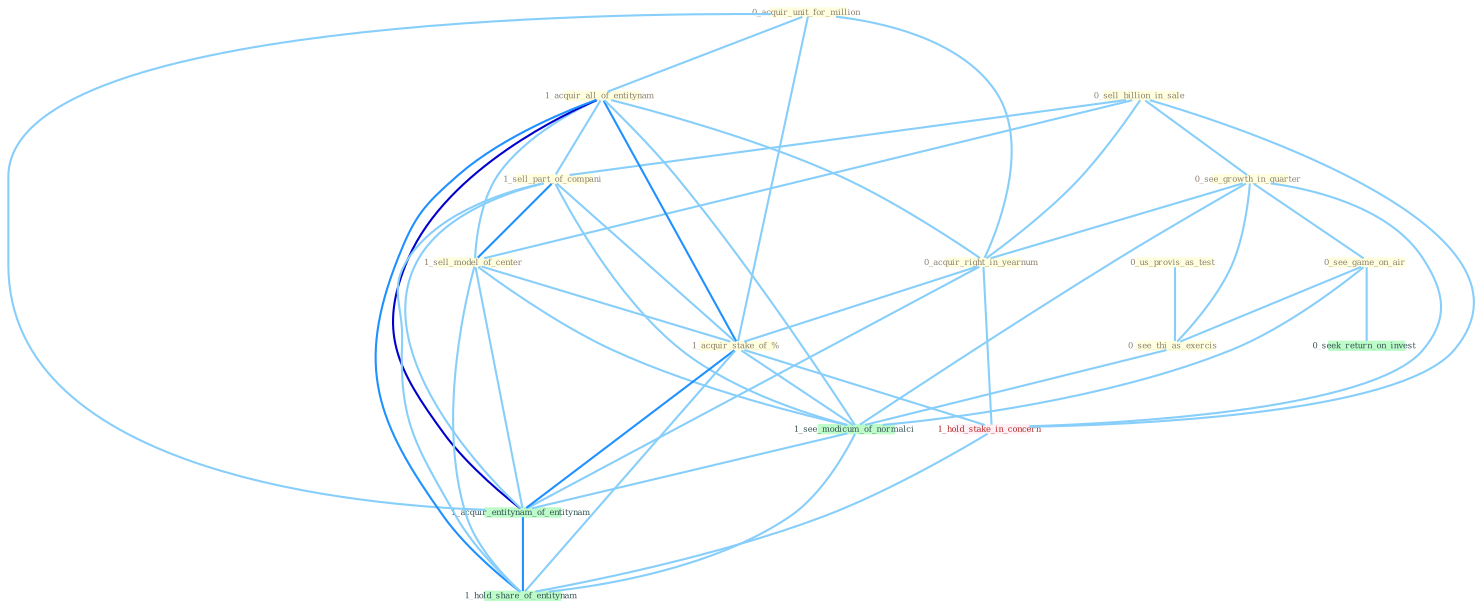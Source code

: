 Graph G{ 
    node
    [shape=polygon,style=filled,width=.5,height=.06,color="#BDFCC9",fixedsize=true,fontsize=4,
    fontcolor="#2f4f4f"];
    {node
    [color="#ffffe0", fontcolor="#8b7d6b"] "0_us_provis_as_test " "0_sell_billion_in_sale " "0_see_growth_in_quarter " "0_acquir_unit_for_million " "1_acquir_all_of_entitynam " "1_sell_part_of_compani " "1_sell_model_of_center " "0_acquir_right_in_yearnum " "0_see_game_on_air " "1_acquir_stake_of_% " "0_see_thi_as_exercis "}
{node [color="#fff0f5", fontcolor="#b22222"] "1_hold_stake_in_concern "}
edge [color="#B0E2FF"];

	"0_us_provis_as_test " -- "0_see_thi_as_exercis " [w="1", color="#87cefa" ];
	"0_sell_billion_in_sale " -- "0_see_growth_in_quarter " [w="1", color="#87cefa" ];
	"0_sell_billion_in_sale " -- "1_sell_part_of_compani " [w="1", color="#87cefa" ];
	"0_sell_billion_in_sale " -- "1_sell_model_of_center " [w="1", color="#87cefa" ];
	"0_sell_billion_in_sale " -- "0_acquir_right_in_yearnum " [w="1", color="#87cefa" ];
	"0_sell_billion_in_sale " -- "1_hold_stake_in_concern " [w="1", color="#87cefa" ];
	"0_see_growth_in_quarter " -- "0_acquir_right_in_yearnum " [w="1", color="#87cefa" ];
	"0_see_growth_in_quarter " -- "0_see_game_on_air " [w="1", color="#87cefa" ];
	"0_see_growth_in_quarter " -- "0_see_thi_as_exercis " [w="1", color="#87cefa" ];
	"0_see_growth_in_quarter " -- "1_hold_stake_in_concern " [w="1", color="#87cefa" ];
	"0_see_growth_in_quarter " -- "1_see_modicum_of_normalci " [w="1", color="#87cefa" ];
	"0_acquir_unit_for_million " -- "1_acquir_all_of_entitynam " [w="1", color="#87cefa" ];
	"0_acquir_unit_for_million " -- "0_acquir_right_in_yearnum " [w="1", color="#87cefa" ];
	"0_acquir_unit_for_million " -- "1_acquir_stake_of_% " [w="1", color="#87cefa" ];
	"0_acquir_unit_for_million " -- "1_acquir_entitynam_of_entitynam " [w="1", color="#87cefa" ];
	"1_acquir_all_of_entitynam " -- "1_sell_part_of_compani " [w="1", color="#87cefa" ];
	"1_acquir_all_of_entitynam " -- "1_sell_model_of_center " [w="1", color="#87cefa" ];
	"1_acquir_all_of_entitynam " -- "0_acquir_right_in_yearnum " [w="1", color="#87cefa" ];
	"1_acquir_all_of_entitynam " -- "1_acquir_stake_of_% " [w="2", color="#1e90ff" , len=0.8];
	"1_acquir_all_of_entitynam " -- "1_see_modicum_of_normalci " [w="1", color="#87cefa" ];
	"1_acquir_all_of_entitynam " -- "1_acquir_entitynam_of_entitynam " [w="3", color="#0000cd" , len=0.6];
	"1_acquir_all_of_entitynam " -- "1_hold_share_of_entitynam " [w="2", color="#1e90ff" , len=0.8];
	"1_sell_part_of_compani " -- "1_sell_model_of_center " [w="2", color="#1e90ff" , len=0.8];
	"1_sell_part_of_compani " -- "1_acquir_stake_of_% " [w="1", color="#87cefa" ];
	"1_sell_part_of_compani " -- "1_see_modicum_of_normalci " [w="1", color="#87cefa" ];
	"1_sell_part_of_compani " -- "1_acquir_entitynam_of_entitynam " [w="1", color="#87cefa" ];
	"1_sell_part_of_compani " -- "1_hold_share_of_entitynam " [w="1", color="#87cefa" ];
	"1_sell_model_of_center " -- "1_acquir_stake_of_% " [w="1", color="#87cefa" ];
	"1_sell_model_of_center " -- "1_see_modicum_of_normalci " [w="1", color="#87cefa" ];
	"1_sell_model_of_center " -- "1_acquir_entitynam_of_entitynam " [w="1", color="#87cefa" ];
	"1_sell_model_of_center " -- "1_hold_share_of_entitynam " [w="1", color="#87cefa" ];
	"0_acquir_right_in_yearnum " -- "1_acquir_stake_of_% " [w="1", color="#87cefa" ];
	"0_acquir_right_in_yearnum " -- "1_hold_stake_in_concern " [w="1", color="#87cefa" ];
	"0_acquir_right_in_yearnum " -- "1_acquir_entitynam_of_entitynam " [w="1", color="#87cefa" ];
	"0_see_game_on_air " -- "0_see_thi_as_exercis " [w="1", color="#87cefa" ];
	"0_see_game_on_air " -- "0_seek_return_on_invest " [w="1", color="#87cefa" ];
	"0_see_game_on_air " -- "1_see_modicum_of_normalci " [w="1", color="#87cefa" ];
	"1_acquir_stake_of_% " -- "1_hold_stake_in_concern " [w="1", color="#87cefa" ];
	"1_acquir_stake_of_% " -- "1_see_modicum_of_normalci " [w="1", color="#87cefa" ];
	"1_acquir_stake_of_% " -- "1_acquir_entitynam_of_entitynam " [w="2", color="#1e90ff" , len=0.8];
	"1_acquir_stake_of_% " -- "1_hold_share_of_entitynam " [w="1", color="#87cefa" ];
	"0_see_thi_as_exercis " -- "1_see_modicum_of_normalci " [w="1", color="#87cefa" ];
	"1_hold_stake_in_concern " -- "1_hold_share_of_entitynam " [w="1", color="#87cefa" ];
	"1_see_modicum_of_normalci " -- "1_acquir_entitynam_of_entitynam " [w="1", color="#87cefa" ];
	"1_see_modicum_of_normalci " -- "1_hold_share_of_entitynam " [w="1", color="#87cefa" ];
	"1_acquir_entitynam_of_entitynam " -- "1_hold_share_of_entitynam " [w="2", color="#1e90ff" , len=0.8];
}